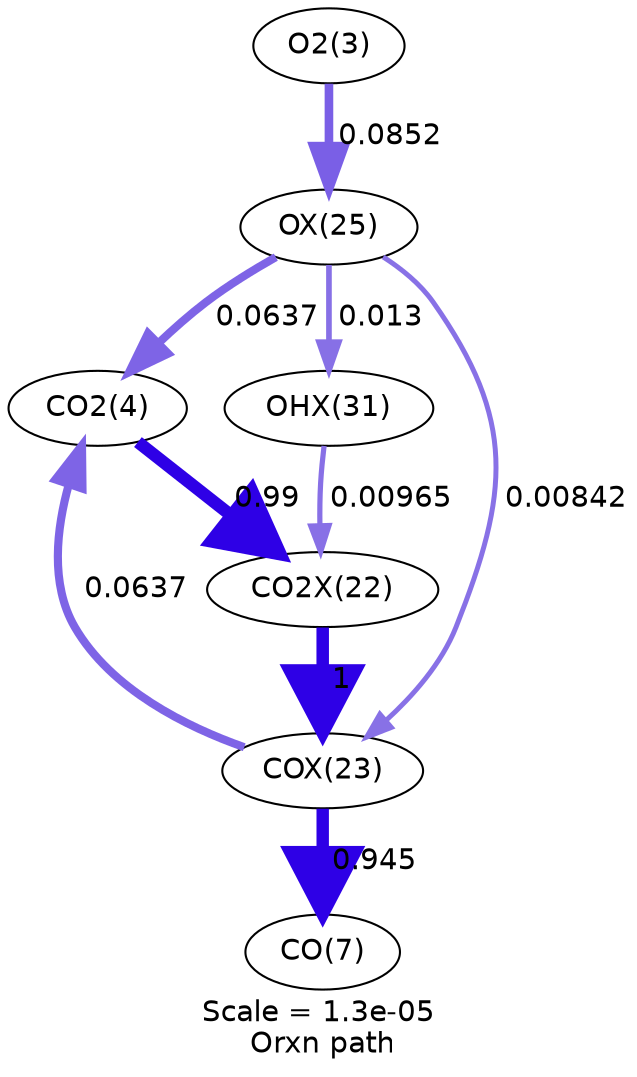 digraph reaction_paths {
center=1;
s25 -> s2[fontname="Helvetica", penwidth=5.99, arrowsize=3, color="0.7, 1.49, 0.9"
, label=" 0.99"];
s3 -> s25[fontname="Helvetica", penwidth=3.92, arrowsize=1.96, color="0.7, 0.564, 0.9"
, label=" 0.0637"];
s5 -> s25[fontname="Helvetica", penwidth=3.92, arrowsize=1.96, color="0.7, 0.564, 0.9"
, label=" 0.0637"];
s2 -> s3[fontname="Helvetica", penwidth=6, arrowsize=3, color="0.7, 1.5, 0.9"
, label=" 1"];
s11 -> s2[fontname="Helvetica", penwidth=2.5, arrowsize=1.25, color="0.7, 0.51, 0.9"
, label=" 0.00965"];
s3 -> s28[fontname="Helvetica", penwidth=5.96, arrowsize=2.98, color="0.7, 1.44, 0.9"
, label=" 0.945"];
s5 -> s3[fontname="Helvetica", penwidth=2.39, arrowsize=1.2, color="0.7, 0.508, 0.9"
, label=" 0.00842"];
s24 -> s5[fontname="Helvetica", penwidth=4.14, arrowsize=2.07, color="0.7, 0.585, 0.9"
, label=" 0.0852"];
s5 -> s11[fontname="Helvetica", penwidth=2.72, arrowsize=1.36, color="0.7, 0.513, 0.9"
, label=" 0.013"];
s2 [ fontname="Helvetica", label="CO2X(22)"];
s3 [ fontname="Helvetica", label="COX(23)"];
s5 [ fontname="Helvetica", label="OX(25)"];
s11 [ fontname="Helvetica", label="OHX(31)"];
s24 [ fontname="Helvetica", label="O2(3)"];
s25 [ fontname="Helvetica", label="CO2(4)"];
s28 [ fontname="Helvetica", label="CO(7)"];
 label = "Scale = 1.3e-05\l Orxn path";
 fontname = "Helvetica";
}
